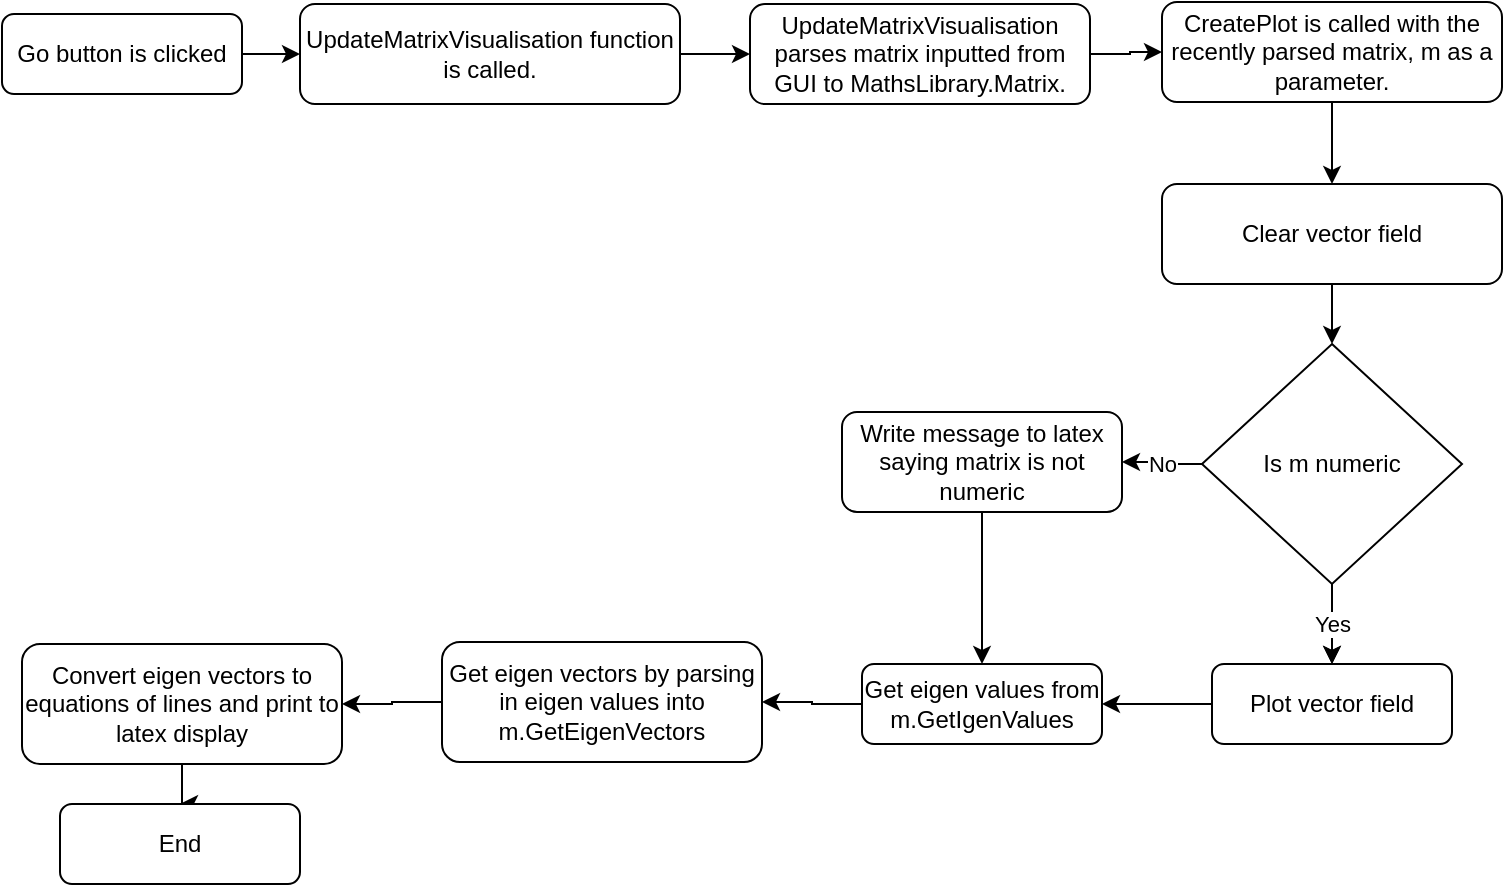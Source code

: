 <mxfile version="22.1.18" type="google">
  <diagram id="C5RBs43oDa-KdzZeNtuy" name="Page-1">
    <mxGraphModel grid="1" page="1" gridSize="10" guides="1" tooltips="1" connect="1" arrows="1" fold="1" pageScale="1" pageWidth="827" pageHeight="1169" math="0" shadow="0">
      <root>
        <mxCell id="WIyWlLk6GJQsqaUBKTNV-0" />
        <mxCell id="WIyWlLk6GJQsqaUBKTNV-1" parent="WIyWlLk6GJQsqaUBKTNV-0" />
        <mxCell id="dmeA1aLN9t57h1svSs7j-29" style="edgeStyle=orthogonalEdgeStyle;rounded=0;orthogonalLoop=1;jettySize=auto;html=1;entryX=0;entryY=0.5;entryDx=0;entryDy=0;" edge="1" parent="WIyWlLk6GJQsqaUBKTNV-1" source="WIyWlLk6GJQsqaUBKTNV-3" target="dmeA1aLN9t57h1svSs7j-1">
          <mxGeometry relative="1" as="geometry" />
        </mxCell>
        <mxCell id="WIyWlLk6GJQsqaUBKTNV-3" value="Go button is clicked" style="rounded=1;whiteSpace=wrap;html=1;fontSize=12;glass=0;strokeWidth=1;shadow=0;" vertex="1" parent="WIyWlLk6GJQsqaUBKTNV-1">
          <mxGeometry x="40" y="45" width="120" height="40" as="geometry" />
        </mxCell>
        <mxCell id="WIyWlLk6GJQsqaUBKTNV-8" value="No" style="rounded=0;html=1;jettySize=auto;orthogonalLoop=1;fontSize=11;endArrow=block;endFill=0;endSize=8;strokeWidth=1;shadow=0;labelBackgroundColor=none;edgeStyle=orthogonalEdgeStyle;" edge="1" parent="WIyWlLk6GJQsqaUBKTNV-1">
          <mxGeometry x="0.333" y="20" relative="1" as="geometry">
            <mxPoint as="offset" />
            <mxPoint x="240" y="430" as="targetPoint" />
          </mxGeometry>
        </mxCell>
        <mxCell id="dmeA1aLN9t57h1svSs7j-30" value="" style="edgeStyle=orthogonalEdgeStyle;rounded=0;orthogonalLoop=1;jettySize=auto;html=1;" edge="1" parent="WIyWlLk6GJQsqaUBKTNV-1" source="dmeA1aLN9t57h1svSs7j-1" target="dmeA1aLN9t57h1svSs7j-2">
          <mxGeometry relative="1" as="geometry" />
        </mxCell>
        <mxCell id="dmeA1aLN9t57h1svSs7j-1" value="UpdateMatrixVisualisation&amp;nbsp;function is called." style="rounded=1;whiteSpace=wrap;html=1;fontSize=12;glass=0;strokeWidth=1;shadow=0;" vertex="1" parent="WIyWlLk6GJQsqaUBKTNV-1">
          <mxGeometry x="189" y="40" width="190" height="50" as="geometry" />
        </mxCell>
        <mxCell id="dmeA1aLN9t57h1svSs7j-31" value="" style="edgeStyle=orthogonalEdgeStyle;rounded=0;orthogonalLoop=1;jettySize=auto;html=1;" edge="1" parent="WIyWlLk6GJQsqaUBKTNV-1" source="dmeA1aLN9t57h1svSs7j-2" target="dmeA1aLN9t57h1svSs7j-5">
          <mxGeometry relative="1" as="geometry" />
        </mxCell>
        <mxCell id="dmeA1aLN9t57h1svSs7j-2" value="UpdateMatrixVisualisation parses matrix inputted from GUI to MathsLibrary.Matrix." style="rounded=1;whiteSpace=wrap;html=1;fontSize=12;glass=0;strokeWidth=1;shadow=0;" vertex="1" parent="WIyWlLk6GJQsqaUBKTNV-1">
          <mxGeometry x="414" y="40" width="170" height="50" as="geometry" />
        </mxCell>
        <mxCell id="dmeA1aLN9t57h1svSs7j-32" value="" style="edgeStyle=orthogonalEdgeStyle;rounded=0;orthogonalLoop=1;jettySize=auto;html=1;" edge="1" parent="WIyWlLk6GJQsqaUBKTNV-1" source="dmeA1aLN9t57h1svSs7j-5" target="dmeA1aLN9t57h1svSs7j-12">
          <mxGeometry relative="1" as="geometry" />
        </mxCell>
        <mxCell id="dmeA1aLN9t57h1svSs7j-5" value="CreatePlot is called with the recently parsed matrix, m as a parameter." style="rounded=1;whiteSpace=wrap;html=1;fontSize=12;glass=0;strokeWidth=1;shadow=0;" vertex="1" parent="WIyWlLk6GJQsqaUBKTNV-1">
          <mxGeometry x="620" y="39" width="170" height="50" as="geometry" />
        </mxCell>
        <mxCell id="dmeA1aLN9t57h1svSs7j-10" value="" style="edgeStyle=orthogonalEdgeStyle;rounded=0;orthogonalLoop=1;jettySize=auto;html=1;" edge="1" parent="WIyWlLk6GJQsqaUBKTNV-1" source="dmeA1aLN9t57h1svSs7j-7" target="dmeA1aLN9t57h1svSs7j-9">
          <mxGeometry relative="1" as="geometry" />
        </mxCell>
        <mxCell id="dmeA1aLN9t57h1svSs7j-15" value="Yes" style="edgeStyle=orthogonalEdgeStyle;rounded=0;orthogonalLoop=1;jettySize=auto;html=1;" edge="1" parent="WIyWlLk6GJQsqaUBKTNV-1" source="dmeA1aLN9t57h1svSs7j-7" target="dmeA1aLN9t57h1svSs7j-9">
          <mxGeometry relative="1" as="geometry" />
        </mxCell>
        <mxCell id="dmeA1aLN9t57h1svSs7j-17" value="No" style="edgeStyle=orthogonalEdgeStyle;rounded=0;orthogonalLoop=1;jettySize=auto;html=1;" edge="1" parent="WIyWlLk6GJQsqaUBKTNV-1" source="dmeA1aLN9t57h1svSs7j-7" target="dmeA1aLN9t57h1svSs7j-16">
          <mxGeometry relative="1" as="geometry" />
        </mxCell>
        <mxCell id="dmeA1aLN9t57h1svSs7j-7" value="Is m numeric" style="rhombus;whiteSpace=wrap;html=1;" vertex="1" parent="WIyWlLk6GJQsqaUBKTNV-1">
          <mxGeometry x="640" y="210" width="130" height="120" as="geometry" />
        </mxCell>
        <mxCell id="dmeA1aLN9t57h1svSs7j-34" value="" style="edgeStyle=orthogonalEdgeStyle;rounded=0;orthogonalLoop=1;jettySize=auto;html=1;" edge="1" parent="WIyWlLk6GJQsqaUBKTNV-1" source="dmeA1aLN9t57h1svSs7j-9" target="dmeA1aLN9t57h1svSs7j-19">
          <mxGeometry relative="1" as="geometry" />
        </mxCell>
        <mxCell id="dmeA1aLN9t57h1svSs7j-9" value="Plot vector field" style="rounded=1;whiteSpace=wrap;html=1;" vertex="1" parent="WIyWlLk6GJQsqaUBKTNV-1">
          <mxGeometry x="645" y="370" width="120" height="40" as="geometry" />
        </mxCell>
        <mxCell id="dmeA1aLN9t57h1svSs7j-14" value="" style="edgeStyle=orthogonalEdgeStyle;rounded=0;orthogonalLoop=1;jettySize=auto;html=1;" edge="1" parent="WIyWlLk6GJQsqaUBKTNV-1" source="dmeA1aLN9t57h1svSs7j-12" target="dmeA1aLN9t57h1svSs7j-7">
          <mxGeometry relative="1" as="geometry" />
        </mxCell>
        <mxCell id="dmeA1aLN9t57h1svSs7j-12" value="Clear vector field" style="rounded=1;whiteSpace=wrap;html=1;fontSize=12;glass=0;strokeWidth=1;shadow=0;" vertex="1" parent="WIyWlLk6GJQsqaUBKTNV-1">
          <mxGeometry x="620" y="130" width="170" height="50" as="geometry" />
        </mxCell>
        <mxCell id="dmeA1aLN9t57h1svSs7j-20" value="" style="edgeStyle=orthogonalEdgeStyle;rounded=0;orthogonalLoop=1;jettySize=auto;html=1;" edge="1" parent="WIyWlLk6GJQsqaUBKTNV-1" source="dmeA1aLN9t57h1svSs7j-16" target="dmeA1aLN9t57h1svSs7j-19">
          <mxGeometry relative="1" as="geometry" />
        </mxCell>
        <mxCell id="dmeA1aLN9t57h1svSs7j-16" value="Write message to latex saying matrix is not numeric" style="rounded=1;whiteSpace=wrap;html=1;" vertex="1" parent="WIyWlLk6GJQsqaUBKTNV-1">
          <mxGeometry x="460" y="244" width="140" height="50" as="geometry" />
        </mxCell>
        <mxCell id="dmeA1aLN9t57h1svSs7j-22" value="" style="edgeStyle=orthogonalEdgeStyle;rounded=0;orthogonalLoop=1;jettySize=auto;html=1;" edge="1" parent="WIyWlLk6GJQsqaUBKTNV-1" source="dmeA1aLN9t57h1svSs7j-19" target="dmeA1aLN9t57h1svSs7j-21">
          <mxGeometry relative="1" as="geometry" />
        </mxCell>
        <mxCell id="dmeA1aLN9t57h1svSs7j-19" value="Get eigen values from m.GetIgenValues" style="rounded=1;whiteSpace=wrap;html=1;" vertex="1" parent="WIyWlLk6GJQsqaUBKTNV-1">
          <mxGeometry x="470" y="370" width="120" height="40" as="geometry" />
        </mxCell>
        <mxCell id="dmeA1aLN9t57h1svSs7j-25" value="" style="edgeStyle=orthogonalEdgeStyle;rounded=0;orthogonalLoop=1;jettySize=auto;html=1;" edge="1" parent="WIyWlLk6GJQsqaUBKTNV-1" source="dmeA1aLN9t57h1svSs7j-21" target="dmeA1aLN9t57h1svSs7j-24">
          <mxGeometry relative="1" as="geometry" />
        </mxCell>
        <mxCell id="dmeA1aLN9t57h1svSs7j-21" value="Get eigen vectors by parsing in eigen values into m.GetEigenVectors" style="rounded=1;whiteSpace=wrap;html=1;" vertex="1" parent="WIyWlLk6GJQsqaUBKTNV-1">
          <mxGeometry x="260" y="359" width="160" height="60" as="geometry" />
        </mxCell>
        <mxCell id="dmeA1aLN9t57h1svSs7j-28" value="" style="edgeStyle=orthogonalEdgeStyle;rounded=0;orthogonalLoop=1;jettySize=auto;html=1;" edge="1" parent="WIyWlLk6GJQsqaUBKTNV-1" source="dmeA1aLN9t57h1svSs7j-24" target="dmeA1aLN9t57h1svSs7j-27">
          <mxGeometry relative="1" as="geometry" />
        </mxCell>
        <mxCell id="dmeA1aLN9t57h1svSs7j-24" value="Convert eigen vectors to equations of lines and print to latex display" style="rounded=1;whiteSpace=wrap;html=1;" vertex="1" parent="WIyWlLk6GJQsqaUBKTNV-1">
          <mxGeometry x="50" y="360" width="160" height="60" as="geometry" />
        </mxCell>
        <mxCell id="dmeA1aLN9t57h1svSs7j-27" value="End" style="rounded=1;whiteSpace=wrap;html=1;" vertex="1" parent="WIyWlLk6GJQsqaUBKTNV-1">
          <mxGeometry x="69" y="440" width="120" height="40" as="geometry" />
        </mxCell>
      </root>
    </mxGraphModel>
  </diagram>
</mxfile>
